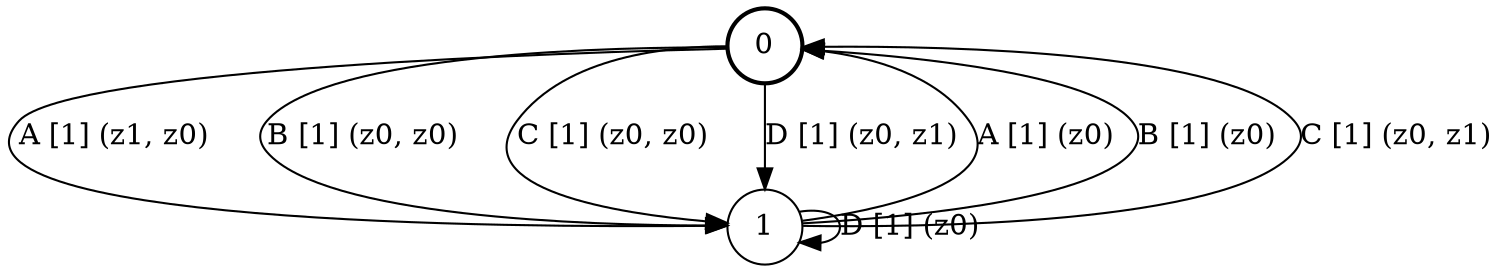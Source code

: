 # generated file, don't try to modify
# command: dot -Tpng <filename> > tree.png
digraph Automaton {
    node [shape = circle];
    0 [style = "bold"];
    0 -> 1 [label = "A [1] (z1, z0) "];
    0 -> 1 [label = "B [1] (z0, z0) "];
    0 -> 1 [label = "C [1] (z0, z0) "];
    0 -> 1 [label = "D [1] (z0, z1) "];
    1 -> 0 [label = "A [1] (z0) "];
    1 -> 0 [label = "B [1] (z0) "];
    1 -> 0 [label = "C [1] (z0, z1) "];
    1 -> 1 [label = "D [1] (z0) "];
}
